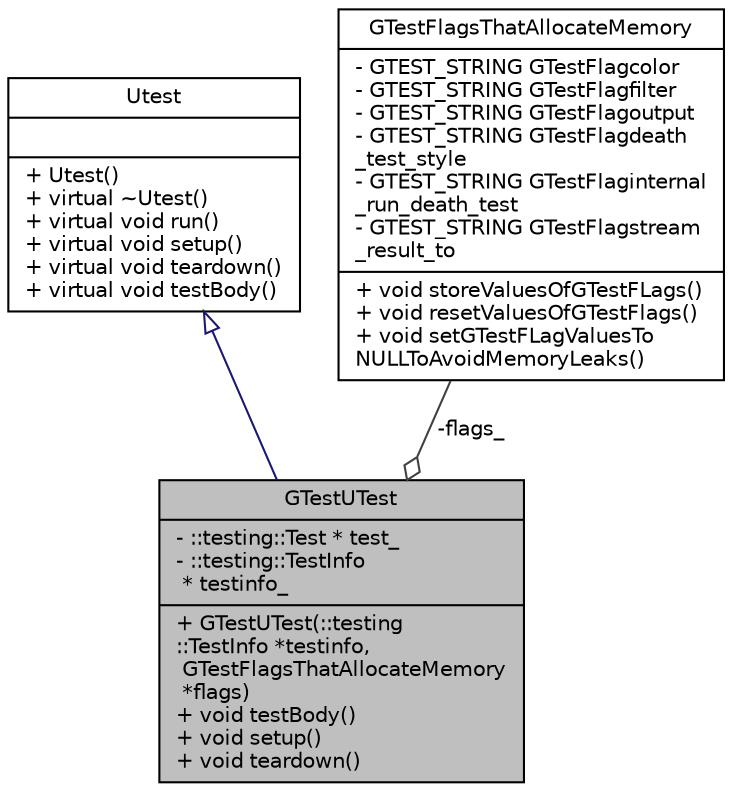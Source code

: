 digraph "GTestUTest"
{
 // LATEX_PDF_SIZE
  edge [fontname="Helvetica",fontsize="10",labelfontname="Helvetica",labelfontsize="10"];
  node [fontname="Helvetica",fontsize="10",shape=record];
  Node1 [label="{GTestUTest\n|- ::testing::Test * test_\l- ::testing::TestInfo\l * testinfo_\l|+  GTestUTest(::testing\l::TestInfo *testinfo,\l GTestFlagsThatAllocateMemory\l *flags)\l+ void testBody()\l+ void setup()\l+ void teardown()\l}",height=0.2,width=0.4,color="black", fillcolor="grey75", style="filled", fontcolor="black",tooltip=" "];
  Node2 -> Node1 [dir="back",color="midnightblue",fontsize="10",style="solid",arrowtail="onormal",fontname="Helvetica"];
  Node2 [label="{Utest\n||+  Utest()\l+ virtual ~Utest()\l+ virtual void run()\l+ virtual void setup()\l+ virtual void teardown()\l+ virtual void testBody()\l}",height=0.2,width=0.4,color="black", fillcolor="white", style="filled",URL="$classUtest.html",tooltip=" "];
  Node3 -> Node1 [color="grey25",fontsize="10",style="solid",label=" -flags_" ,arrowhead="odiamond",fontname="Helvetica"];
  Node3 [label="{GTestFlagsThatAllocateMemory\n|- GTEST_STRING GTestFlagcolor\l- GTEST_STRING GTestFlagfilter\l- GTEST_STRING GTestFlagoutput\l- GTEST_STRING GTestFlagdeath\l_test_style\l- GTEST_STRING GTestFlaginternal\l_run_death_test\l- GTEST_STRING GTestFlagstream\l_result_to\l|+ void storeValuesOfGTestFLags()\l+ void resetValuesOfGTestFlags()\l+ void setGTestFLagValuesTo\lNULLToAvoidMemoryLeaks()\l}",height=0.2,width=0.4,color="black", fillcolor="white", style="filled",URL="$classGTestFlagsThatAllocateMemory.html",tooltip=" "];
}
